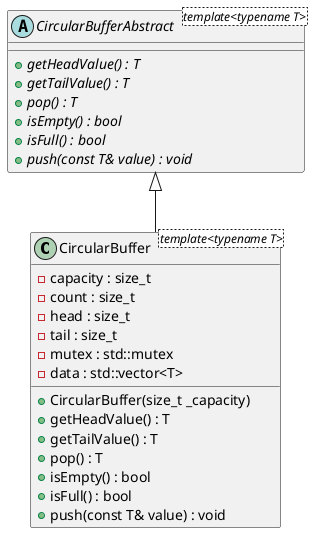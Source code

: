 @startuml





/' Objects '/

class CircularBuffer <template<typename T>> {
	+CircularBuffer(size_t _capacity)
	+getHeadValue() : T
	+getTailValue() : T
	+pop() : T
	+isEmpty() : bool
	+isFull() : bool
	-capacity : size_t
	-count : size_t
	-head : size_t
	-tail : size_t
	-mutex : std::mutex
	-data : std::vector<T>
	+push(const T& value) : void
}


abstract class CircularBufferAbstract <template<typename T>> {
	+{abstract} getHeadValue() : T
	+{abstract} getTailValue() : T
	+{abstract} pop() : T
	+{abstract} isEmpty() : bool
	+{abstract} isFull() : bool
	+{abstract} push(const T& value) : void
}





/' Inheritance relationships '/

.CircularBufferAbstract <|-- .CircularBuffer





/' Aggregation relationships '/





/' Nested objects '/



@enduml

